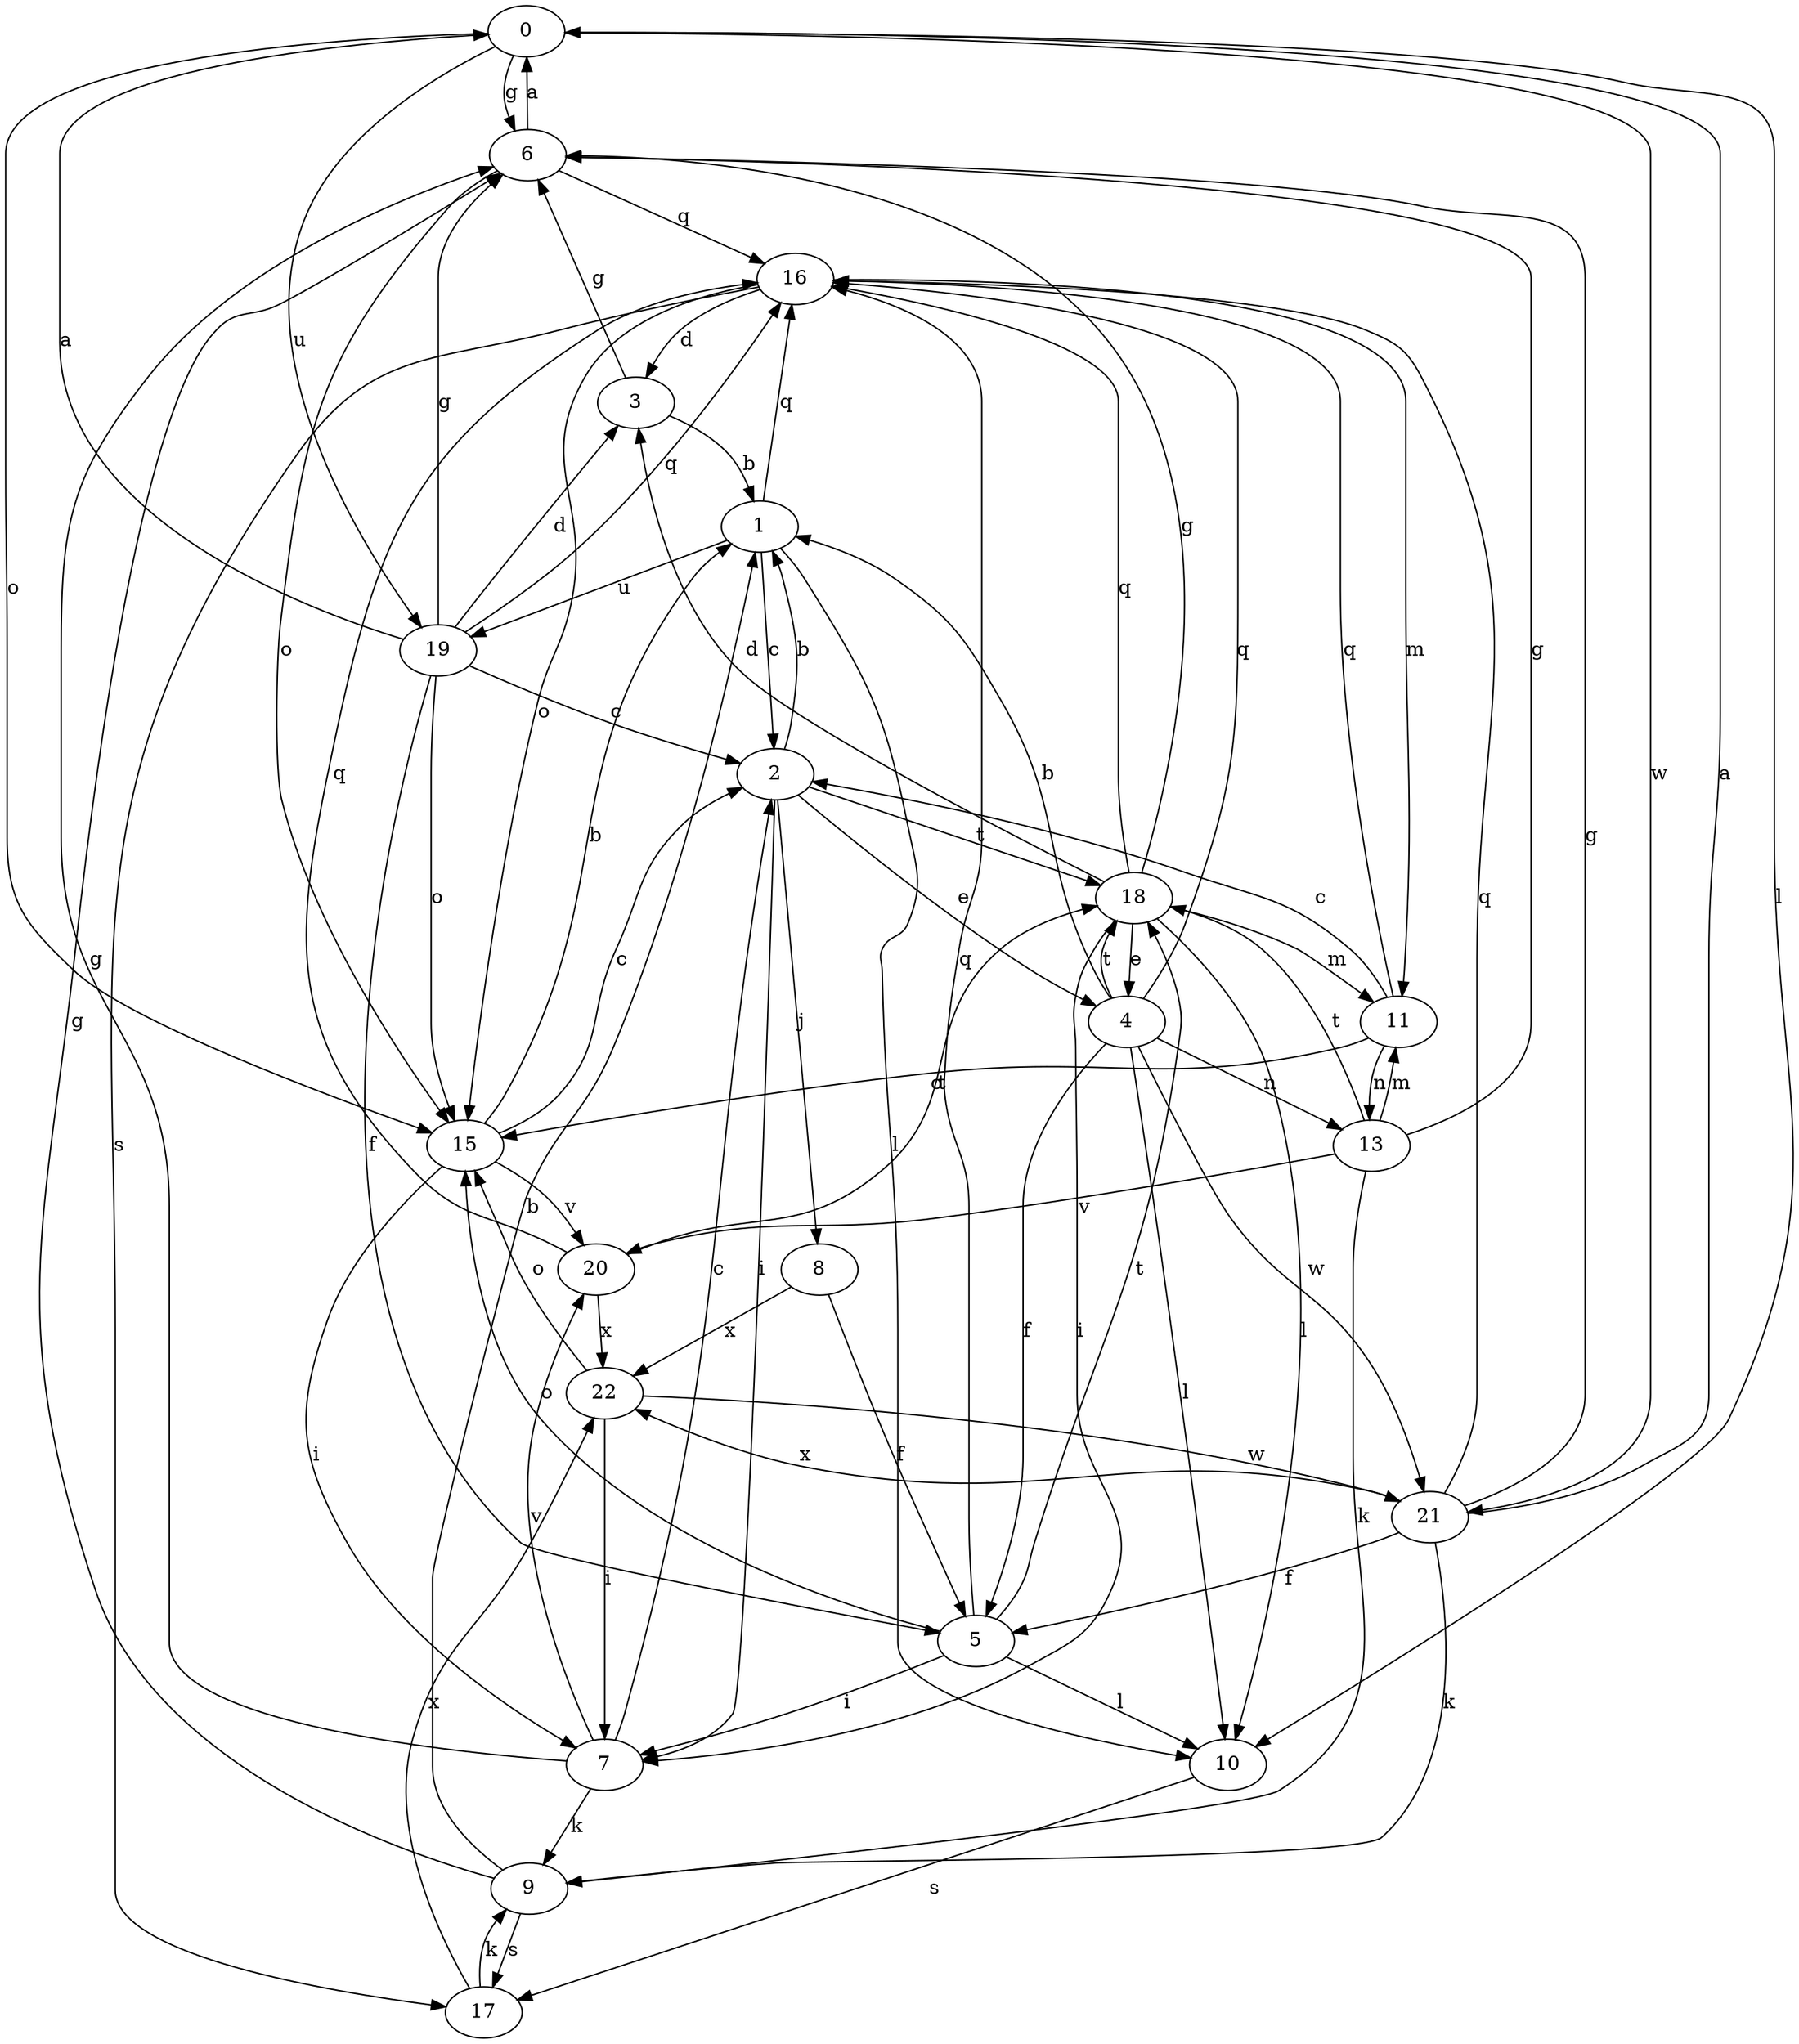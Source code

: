 strict digraph  {
0;
1;
2;
3;
4;
5;
6;
7;
8;
9;
10;
11;
13;
15;
16;
17;
18;
19;
20;
21;
22;
0 -> 6  [label=g];
0 -> 10  [label=l];
0 -> 15  [label=o];
0 -> 19  [label=u];
0 -> 21  [label=w];
1 -> 2  [label=c];
1 -> 10  [label=l];
1 -> 16  [label=q];
1 -> 19  [label=u];
2 -> 1  [label=b];
2 -> 4  [label=e];
2 -> 7  [label=i];
2 -> 8  [label=j];
2 -> 18  [label=t];
3 -> 1  [label=b];
3 -> 6  [label=g];
4 -> 1  [label=b];
4 -> 5  [label=f];
4 -> 10  [label=l];
4 -> 13  [label=n];
4 -> 16  [label=q];
4 -> 18  [label=t];
4 -> 21  [label=w];
5 -> 7  [label=i];
5 -> 10  [label=l];
5 -> 15  [label=o];
5 -> 16  [label=q];
5 -> 18  [label=t];
6 -> 0  [label=a];
6 -> 15  [label=o];
6 -> 16  [label=q];
7 -> 2  [label=c];
7 -> 6  [label=g];
7 -> 9  [label=k];
7 -> 20  [label=v];
8 -> 5  [label=f];
8 -> 22  [label=x];
9 -> 1  [label=b];
9 -> 6  [label=g];
9 -> 17  [label=s];
10 -> 17  [label=s];
11 -> 2  [label=c];
11 -> 13  [label=n];
11 -> 15  [label=o];
11 -> 16  [label=q];
13 -> 6  [label=g];
13 -> 9  [label=k];
13 -> 11  [label=m];
13 -> 18  [label=t];
13 -> 20  [label=v];
15 -> 1  [label=b];
15 -> 2  [label=c];
15 -> 7  [label=i];
15 -> 20  [label=v];
16 -> 3  [label=d];
16 -> 11  [label=m];
16 -> 15  [label=o];
16 -> 17  [label=s];
17 -> 9  [label=k];
17 -> 22  [label=x];
18 -> 3  [label=d];
18 -> 4  [label=e];
18 -> 6  [label=g];
18 -> 7  [label=i];
18 -> 10  [label=l];
18 -> 11  [label=m];
18 -> 16  [label=q];
19 -> 0  [label=a];
19 -> 2  [label=c];
19 -> 3  [label=d];
19 -> 5  [label=f];
19 -> 6  [label=g];
19 -> 15  [label=o];
19 -> 16  [label=q];
20 -> 16  [label=q];
20 -> 18  [label=t];
20 -> 22  [label=x];
21 -> 0  [label=a];
21 -> 5  [label=f];
21 -> 6  [label=g];
21 -> 9  [label=k];
21 -> 16  [label=q];
21 -> 22  [label=x];
22 -> 7  [label=i];
22 -> 15  [label=o];
22 -> 21  [label=w];
}
